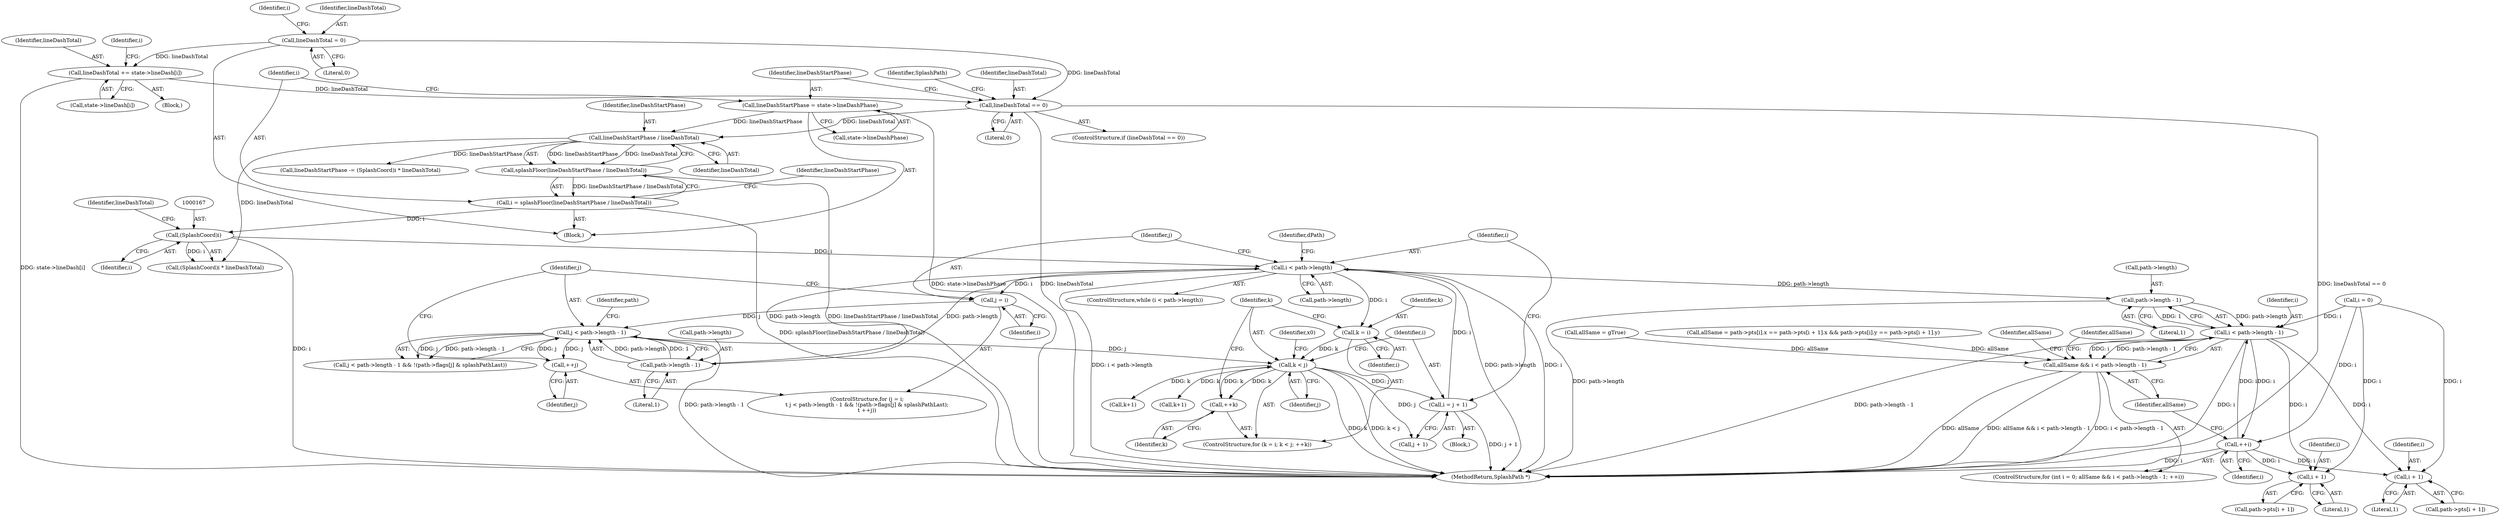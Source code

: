 digraph "0_poppler_8b6dc55e530b2f5ede6b9dfb64aafdd1d5836492@pointer" {
"1000465" [label="(Call,path->length - 1)"];
"1000225" [label="(Call,i < path->length)"];
"1000166" [label="(Call,(SplashCoord)i)"];
"1000157" [label="(Call,i = splashFloor(lineDashStartPhase / lineDashTotal))"];
"1000159" [label="(Call,splashFloor(lineDashStartPhase / lineDashTotal))"];
"1000160" [label="(Call,lineDashStartPhase / lineDashTotal)"];
"1000152" [label="(Call,lineDashStartPhase = state->lineDashPhase)"];
"1000145" [label="(Call,lineDashTotal == 0)"];
"1000122" [label="(Call,lineDashTotal = 0)"];
"1000137" [label="(Call,lineDashTotal += state->lineDash[i])"];
"1000440" [label="(Call,i = j + 1)"];
"1000275" [label="(Call,k < j)"];
"1000272" [label="(Call,k = i)"];
"1000278" [label="(Call,++k)"];
"1000236" [label="(Call,j < path->length - 1)"];
"1000232" [label="(Call,j = i)"];
"1000251" [label="(Call,++j)"];
"1000238" [label="(Call,path->length - 1)"];
"1000463" [label="(Call,i < path->length - 1)"];
"1000461" [label="(Call,allSame && i < path->length - 1)"];
"1000470" [label="(Call,++i)"];
"1000489" [label="(Call,i + 1)"];
"1000506" [label="(Call,i + 1)"];
"1000224" [label="(ControlStructure,while (i < path->length))"];
"1000227" [label="(Call,path->length)"];
"1000465" [label="(Call,path->length - 1)"];
"1000124" [label="(Literal,0)"];
"1000226" [label="(Identifier,i)"];
"1000275" [label="(Call,k < j)"];
"1000137" [label="(Call,lineDashTotal += state->lineDash[i])"];
"1000279" [label="(Identifier,k)"];
"1000491" [label="(Literal,1)"];
"1000277" [label="(Identifier,j)"];
"1000507" [label="(Identifier,i)"];
"1000463" [label="(Call,i < path->length - 1)"];
"1000252" [label="(Identifier,j)"];
"1000458" [label="(Call,i = 0)"];
"1000166" [label="(Call,(SplashCoord)i)"];
"1000272" [label="(Call,k = i)"];
"1000442" [label="(Call,j + 1)"];
"1000127" [label="(Identifier,i)"];
"1000233" [label="(Identifier,j)"];
"1000135" [label="(Identifier,i)"];
"1000139" [label="(Call,state->lineDash[i])"];
"1000473" [label="(Call,allSame = path->pts[i].x == path->pts[i + 1].x && path->pts[i].y == path->pts[i + 1].y)"];
"1000456" [label="(ControlStructure,for (int i = 0; allSame && i < path->length - 1; ++i))"];
"1000225" [label="(Call,i < path->length)"];
"1000470" [label="(Call,++i)"];
"1000506" [label="(Call,i + 1)"];
"1000165" [label="(Call,(SplashCoord)i * lineDashTotal)"];
"1000168" [label="(Identifier,i)"];
"1000123" [label="(Identifier,lineDashTotal)"];
"1000152" [label="(Call,lineDashStartPhase = state->lineDashPhase)"];
"1000230" [label="(Block,)"];
"1000159" [label="(Call,splashFloor(lineDashStartPhase / lineDashTotal))"];
"1000162" [label="(Identifier,lineDashTotal)"];
"1000485" [label="(Call,path->pts[i + 1])"];
"1000138" [label="(Identifier,lineDashTotal)"];
"1000157" [label="(Call,i = splashFloor(lineDashStartPhase / lineDashTotal))"];
"1000144" [label="(ControlStructure,if (lineDashTotal == 0))"];
"1000235" [label="(Call,j < path->length - 1 && !(path->flags[j] & splashPathLast))"];
"1000306" [label="(Call,k+1)"];
"1000242" [label="(Literal,1)"];
"1000282" [label="(Identifier,x0)"];
"1000102" [label="(Block,)"];
"1000153" [label="(Identifier,lineDashStartPhase)"];
"1000232" [label="(Call,j = i)"];
"1000154" [label="(Call,state->lineDashPhase)"];
"1000511" [label="(Identifier,allSame)"];
"1000448" [label="(Identifier,dPath)"];
"1000474" [label="(Identifier,allSame)"];
"1000151" [label="(Identifier,SplashPath)"];
"1000169" [label="(Identifier,lineDashTotal)"];
"1000161" [label="(Identifier,lineDashStartPhase)"];
"1000440" [label="(Call,i = j + 1)"];
"1000461" [label="(Call,allSame && i < path->length - 1)"];
"1000441" [label="(Identifier,i)"];
"1000489" [label="(Call,i + 1)"];
"1000234" [label="(Identifier,i)"];
"1000146" [label="(Identifier,lineDashTotal)"];
"1000490" [label="(Identifier,i)"];
"1000158" [label="(Identifier,i)"];
"1000502" [label="(Call,path->pts[i + 1])"];
"1000271" [label="(ControlStructure,for (k = i; k < j; ++k))"];
"1000163" [label="(Call,lineDashStartPhase -= (SplashCoord)i * lineDashTotal)"];
"1000238" [label="(Call,path->length - 1)"];
"1000539" [label="(MethodReturn,SplashPath *)"];
"1000122" [label="(Call,lineDashTotal = 0)"];
"1000147" [label="(Literal,0)"];
"1000471" [label="(Identifier,i)"];
"1000276" [label="(Identifier,k)"];
"1000464" [label="(Identifier,i)"];
"1000239" [label="(Call,path->length)"];
"1000469" [label="(Literal,1)"];
"1000247" [label="(Identifier,path)"];
"1000164" [label="(Identifier,lineDashStartPhase)"];
"1000251" [label="(Call,++j)"];
"1000508" [label="(Literal,1)"];
"1000453" [label="(Call,allSame = gTrue)"];
"1000145" [label="(Call,lineDashTotal == 0)"];
"1000236" [label="(Call,j < path->length - 1)"];
"1000466" [label="(Call,path->length)"];
"1000273" [label="(Identifier,k)"];
"1000231" [label="(ControlStructure,for (j = i;\n\t j < path->length - 1 && !(path->flags[j] & splashPathLast);\n\t ++j))"];
"1000237" [label="(Identifier,j)"];
"1000317" [label="(Call,k+1)"];
"1000278" [label="(Call,++k)"];
"1000160" [label="(Call,lineDashStartPhase / lineDashTotal)"];
"1000462" [label="(Identifier,allSame)"];
"1000274" [label="(Identifier,i)"];
"1000136" [label="(Block,)"];
"1000465" -> "1000463"  [label="AST: "];
"1000465" -> "1000469"  [label="CFG: "];
"1000466" -> "1000465"  [label="AST: "];
"1000469" -> "1000465"  [label="AST: "];
"1000463" -> "1000465"  [label="CFG: "];
"1000465" -> "1000539"  [label="DDG: path->length"];
"1000465" -> "1000463"  [label="DDG: path->length"];
"1000465" -> "1000463"  [label="DDG: 1"];
"1000225" -> "1000465"  [label="DDG: path->length"];
"1000225" -> "1000224"  [label="AST: "];
"1000225" -> "1000227"  [label="CFG: "];
"1000226" -> "1000225"  [label="AST: "];
"1000227" -> "1000225"  [label="AST: "];
"1000233" -> "1000225"  [label="CFG: "];
"1000448" -> "1000225"  [label="CFG: "];
"1000225" -> "1000539"  [label="DDG: i < path->length"];
"1000225" -> "1000539"  [label="DDG: path->length"];
"1000225" -> "1000539"  [label="DDG: i"];
"1000166" -> "1000225"  [label="DDG: i"];
"1000440" -> "1000225"  [label="DDG: i"];
"1000238" -> "1000225"  [label="DDG: path->length"];
"1000225" -> "1000232"  [label="DDG: i"];
"1000225" -> "1000238"  [label="DDG: path->length"];
"1000225" -> "1000272"  [label="DDG: i"];
"1000166" -> "1000165"  [label="AST: "];
"1000166" -> "1000168"  [label="CFG: "];
"1000167" -> "1000166"  [label="AST: "];
"1000168" -> "1000166"  [label="AST: "];
"1000169" -> "1000166"  [label="CFG: "];
"1000166" -> "1000539"  [label="DDG: i"];
"1000166" -> "1000165"  [label="DDG: i"];
"1000157" -> "1000166"  [label="DDG: i"];
"1000157" -> "1000102"  [label="AST: "];
"1000157" -> "1000159"  [label="CFG: "];
"1000158" -> "1000157"  [label="AST: "];
"1000159" -> "1000157"  [label="AST: "];
"1000164" -> "1000157"  [label="CFG: "];
"1000157" -> "1000539"  [label="DDG: splashFloor(lineDashStartPhase / lineDashTotal)"];
"1000159" -> "1000157"  [label="DDG: lineDashStartPhase / lineDashTotal"];
"1000159" -> "1000160"  [label="CFG: "];
"1000160" -> "1000159"  [label="AST: "];
"1000159" -> "1000539"  [label="DDG: lineDashStartPhase / lineDashTotal"];
"1000160" -> "1000159"  [label="DDG: lineDashStartPhase"];
"1000160" -> "1000159"  [label="DDG: lineDashTotal"];
"1000160" -> "1000162"  [label="CFG: "];
"1000161" -> "1000160"  [label="AST: "];
"1000162" -> "1000160"  [label="AST: "];
"1000152" -> "1000160"  [label="DDG: lineDashStartPhase"];
"1000145" -> "1000160"  [label="DDG: lineDashTotal"];
"1000160" -> "1000163"  [label="DDG: lineDashStartPhase"];
"1000160" -> "1000165"  [label="DDG: lineDashTotal"];
"1000152" -> "1000102"  [label="AST: "];
"1000152" -> "1000154"  [label="CFG: "];
"1000153" -> "1000152"  [label="AST: "];
"1000154" -> "1000152"  [label="AST: "];
"1000158" -> "1000152"  [label="CFG: "];
"1000152" -> "1000539"  [label="DDG: state->lineDashPhase"];
"1000145" -> "1000144"  [label="AST: "];
"1000145" -> "1000147"  [label="CFG: "];
"1000146" -> "1000145"  [label="AST: "];
"1000147" -> "1000145"  [label="AST: "];
"1000151" -> "1000145"  [label="CFG: "];
"1000153" -> "1000145"  [label="CFG: "];
"1000145" -> "1000539"  [label="DDG: lineDashTotal == 0"];
"1000145" -> "1000539"  [label="DDG: lineDashTotal"];
"1000122" -> "1000145"  [label="DDG: lineDashTotal"];
"1000137" -> "1000145"  [label="DDG: lineDashTotal"];
"1000122" -> "1000102"  [label="AST: "];
"1000122" -> "1000124"  [label="CFG: "];
"1000123" -> "1000122"  [label="AST: "];
"1000124" -> "1000122"  [label="AST: "];
"1000127" -> "1000122"  [label="CFG: "];
"1000122" -> "1000137"  [label="DDG: lineDashTotal"];
"1000137" -> "1000136"  [label="AST: "];
"1000137" -> "1000139"  [label="CFG: "];
"1000138" -> "1000137"  [label="AST: "];
"1000139" -> "1000137"  [label="AST: "];
"1000135" -> "1000137"  [label="CFG: "];
"1000137" -> "1000539"  [label="DDG: state->lineDash[i]"];
"1000440" -> "1000230"  [label="AST: "];
"1000440" -> "1000442"  [label="CFG: "];
"1000441" -> "1000440"  [label="AST: "];
"1000442" -> "1000440"  [label="AST: "];
"1000226" -> "1000440"  [label="CFG: "];
"1000440" -> "1000539"  [label="DDG: j + 1"];
"1000275" -> "1000440"  [label="DDG: j"];
"1000275" -> "1000271"  [label="AST: "];
"1000275" -> "1000277"  [label="CFG: "];
"1000276" -> "1000275"  [label="AST: "];
"1000277" -> "1000275"  [label="AST: "];
"1000282" -> "1000275"  [label="CFG: "];
"1000441" -> "1000275"  [label="CFG: "];
"1000275" -> "1000539"  [label="DDG: k < j"];
"1000275" -> "1000539"  [label="DDG: k"];
"1000272" -> "1000275"  [label="DDG: k"];
"1000278" -> "1000275"  [label="DDG: k"];
"1000236" -> "1000275"  [label="DDG: j"];
"1000275" -> "1000278"  [label="DDG: k"];
"1000275" -> "1000306"  [label="DDG: k"];
"1000275" -> "1000317"  [label="DDG: k"];
"1000275" -> "1000442"  [label="DDG: j"];
"1000272" -> "1000271"  [label="AST: "];
"1000272" -> "1000274"  [label="CFG: "];
"1000273" -> "1000272"  [label="AST: "];
"1000274" -> "1000272"  [label="AST: "];
"1000276" -> "1000272"  [label="CFG: "];
"1000278" -> "1000271"  [label="AST: "];
"1000278" -> "1000279"  [label="CFG: "];
"1000279" -> "1000278"  [label="AST: "];
"1000276" -> "1000278"  [label="CFG: "];
"1000236" -> "1000235"  [label="AST: "];
"1000236" -> "1000238"  [label="CFG: "];
"1000237" -> "1000236"  [label="AST: "];
"1000238" -> "1000236"  [label="AST: "];
"1000247" -> "1000236"  [label="CFG: "];
"1000235" -> "1000236"  [label="CFG: "];
"1000236" -> "1000539"  [label="DDG: path->length - 1"];
"1000236" -> "1000235"  [label="DDG: j"];
"1000236" -> "1000235"  [label="DDG: path->length - 1"];
"1000232" -> "1000236"  [label="DDG: j"];
"1000251" -> "1000236"  [label="DDG: j"];
"1000238" -> "1000236"  [label="DDG: path->length"];
"1000238" -> "1000236"  [label="DDG: 1"];
"1000236" -> "1000251"  [label="DDG: j"];
"1000232" -> "1000231"  [label="AST: "];
"1000232" -> "1000234"  [label="CFG: "];
"1000233" -> "1000232"  [label="AST: "];
"1000234" -> "1000232"  [label="AST: "];
"1000237" -> "1000232"  [label="CFG: "];
"1000251" -> "1000231"  [label="AST: "];
"1000251" -> "1000252"  [label="CFG: "];
"1000252" -> "1000251"  [label="AST: "];
"1000237" -> "1000251"  [label="CFG: "];
"1000238" -> "1000242"  [label="CFG: "];
"1000239" -> "1000238"  [label="AST: "];
"1000242" -> "1000238"  [label="AST: "];
"1000463" -> "1000461"  [label="AST: "];
"1000464" -> "1000463"  [label="AST: "];
"1000461" -> "1000463"  [label="CFG: "];
"1000463" -> "1000539"  [label="DDG: path->length - 1"];
"1000463" -> "1000539"  [label="DDG: i"];
"1000463" -> "1000461"  [label="DDG: i"];
"1000463" -> "1000461"  [label="DDG: path->length - 1"];
"1000458" -> "1000463"  [label="DDG: i"];
"1000470" -> "1000463"  [label="DDG: i"];
"1000463" -> "1000470"  [label="DDG: i"];
"1000463" -> "1000489"  [label="DDG: i"];
"1000463" -> "1000506"  [label="DDG: i"];
"1000461" -> "1000456"  [label="AST: "];
"1000461" -> "1000462"  [label="CFG: "];
"1000462" -> "1000461"  [label="AST: "];
"1000474" -> "1000461"  [label="CFG: "];
"1000511" -> "1000461"  [label="CFG: "];
"1000461" -> "1000539"  [label="DDG: allSame && i < path->length - 1"];
"1000461" -> "1000539"  [label="DDG: i < path->length - 1"];
"1000461" -> "1000539"  [label="DDG: allSame"];
"1000473" -> "1000461"  [label="DDG: allSame"];
"1000453" -> "1000461"  [label="DDG: allSame"];
"1000470" -> "1000456"  [label="AST: "];
"1000470" -> "1000471"  [label="CFG: "];
"1000471" -> "1000470"  [label="AST: "];
"1000462" -> "1000470"  [label="CFG: "];
"1000470" -> "1000539"  [label="DDG: i"];
"1000458" -> "1000470"  [label="DDG: i"];
"1000470" -> "1000489"  [label="DDG: i"];
"1000470" -> "1000506"  [label="DDG: i"];
"1000489" -> "1000485"  [label="AST: "];
"1000489" -> "1000491"  [label="CFG: "];
"1000490" -> "1000489"  [label="AST: "];
"1000491" -> "1000489"  [label="AST: "];
"1000485" -> "1000489"  [label="CFG: "];
"1000458" -> "1000489"  [label="DDG: i"];
"1000506" -> "1000502"  [label="AST: "];
"1000506" -> "1000508"  [label="CFG: "];
"1000507" -> "1000506"  [label="AST: "];
"1000508" -> "1000506"  [label="AST: "];
"1000502" -> "1000506"  [label="CFG: "];
"1000458" -> "1000506"  [label="DDG: i"];
}
